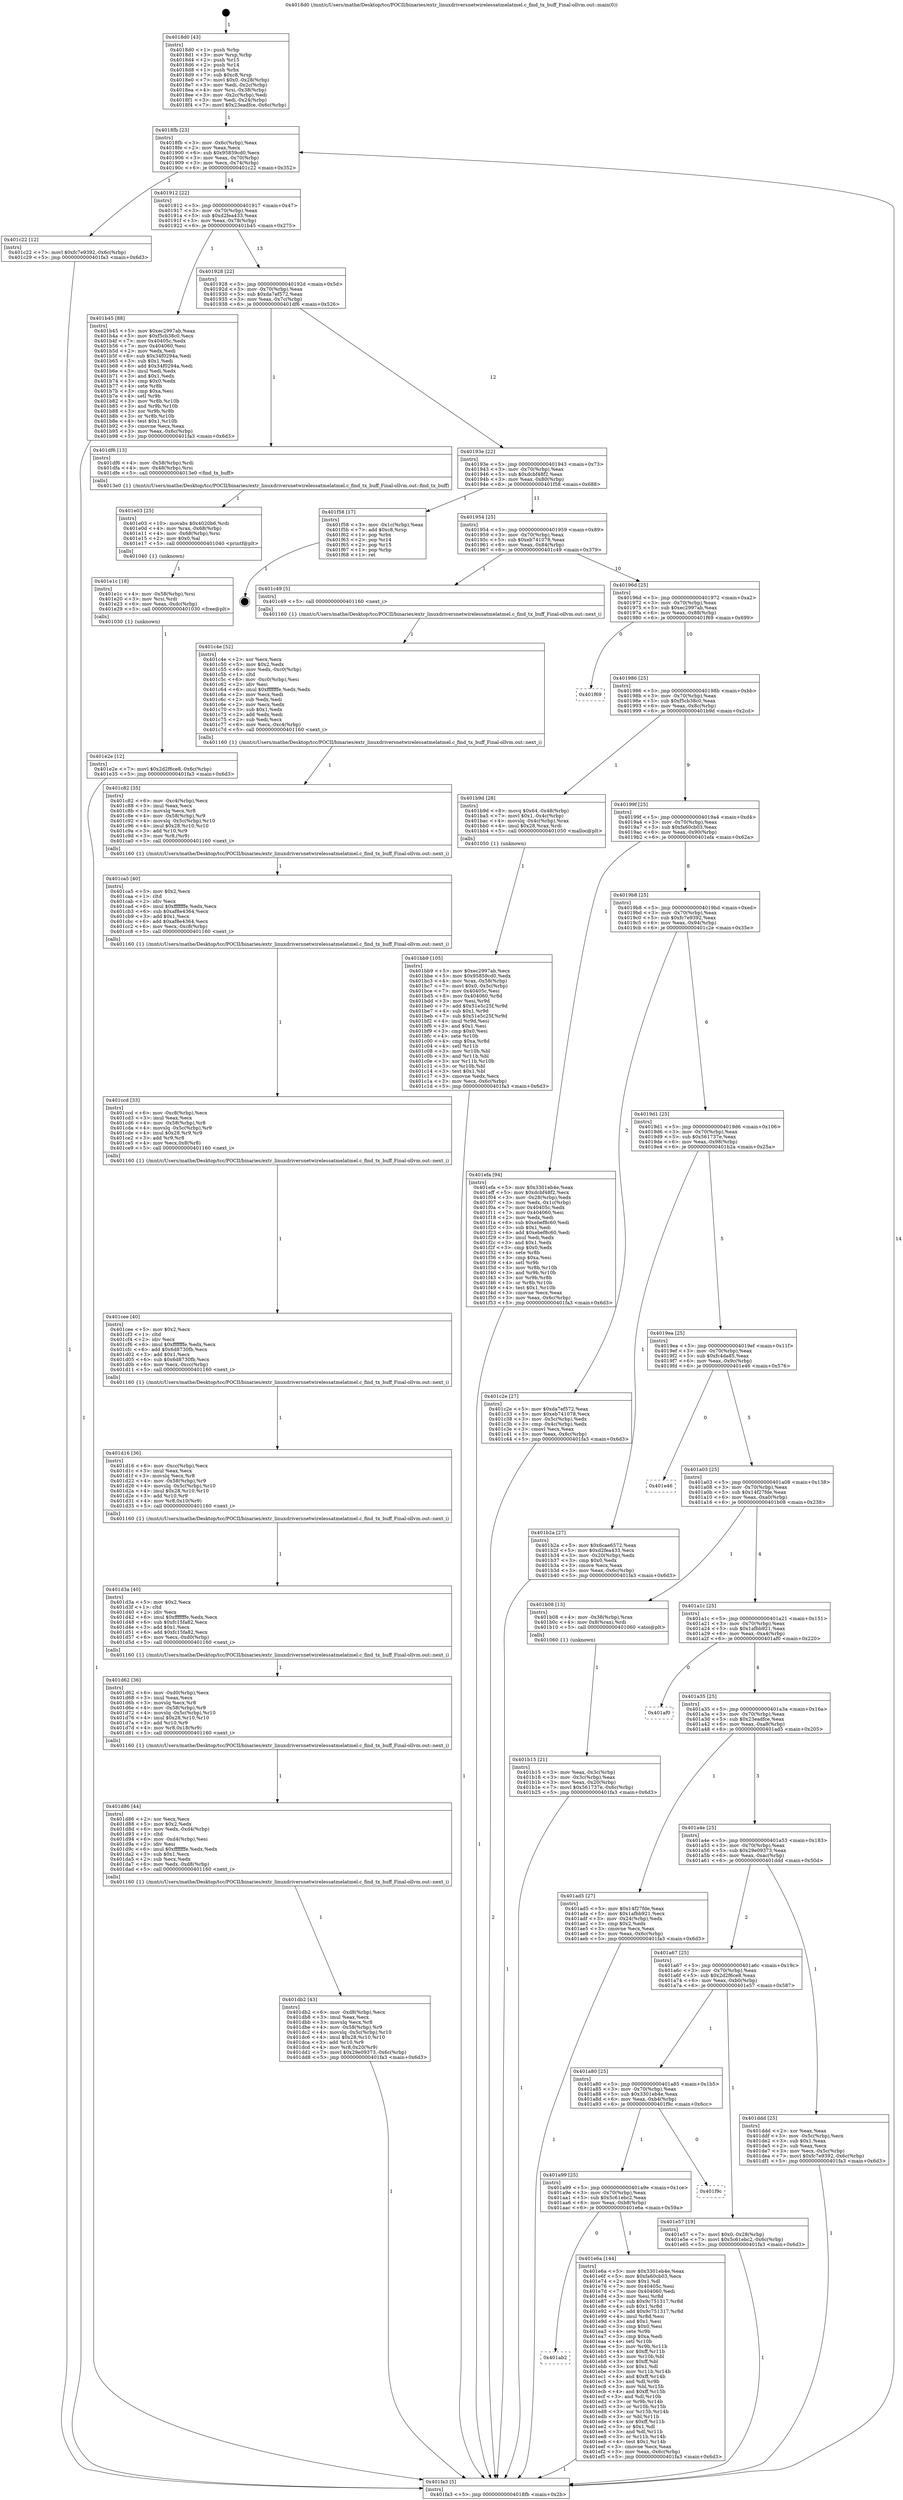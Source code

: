 digraph "0x4018d0" {
  label = "0x4018d0 (/mnt/c/Users/mathe/Desktop/tcc/POCII/binaries/extr_linuxdriversnetwirelessatmelatmel.c_find_tx_buff_Final-ollvm.out::main(0))"
  labelloc = "t"
  node[shape=record]

  Entry [label="",width=0.3,height=0.3,shape=circle,fillcolor=black,style=filled]
  "0x4018fb" [label="{
     0x4018fb [23]\l
     | [instrs]\l
     &nbsp;&nbsp;0x4018fb \<+3\>: mov -0x6c(%rbp),%eax\l
     &nbsp;&nbsp;0x4018fe \<+2\>: mov %eax,%ecx\l
     &nbsp;&nbsp;0x401900 \<+6\>: sub $0x95859cd0,%ecx\l
     &nbsp;&nbsp;0x401906 \<+3\>: mov %eax,-0x70(%rbp)\l
     &nbsp;&nbsp;0x401909 \<+3\>: mov %ecx,-0x74(%rbp)\l
     &nbsp;&nbsp;0x40190c \<+6\>: je 0000000000401c22 \<main+0x352\>\l
  }"]
  "0x401c22" [label="{
     0x401c22 [12]\l
     | [instrs]\l
     &nbsp;&nbsp;0x401c22 \<+7\>: movl $0xfc7e9392,-0x6c(%rbp)\l
     &nbsp;&nbsp;0x401c29 \<+5\>: jmp 0000000000401fa3 \<main+0x6d3\>\l
  }"]
  "0x401912" [label="{
     0x401912 [22]\l
     | [instrs]\l
     &nbsp;&nbsp;0x401912 \<+5\>: jmp 0000000000401917 \<main+0x47\>\l
     &nbsp;&nbsp;0x401917 \<+3\>: mov -0x70(%rbp),%eax\l
     &nbsp;&nbsp;0x40191a \<+5\>: sub $0xd2fea433,%eax\l
     &nbsp;&nbsp;0x40191f \<+3\>: mov %eax,-0x78(%rbp)\l
     &nbsp;&nbsp;0x401922 \<+6\>: je 0000000000401b45 \<main+0x275\>\l
  }"]
  Exit [label="",width=0.3,height=0.3,shape=circle,fillcolor=black,style=filled,peripheries=2]
  "0x401b45" [label="{
     0x401b45 [88]\l
     | [instrs]\l
     &nbsp;&nbsp;0x401b45 \<+5\>: mov $0xec2997ab,%eax\l
     &nbsp;&nbsp;0x401b4a \<+5\>: mov $0xf5cb38c0,%ecx\l
     &nbsp;&nbsp;0x401b4f \<+7\>: mov 0x40405c,%edx\l
     &nbsp;&nbsp;0x401b56 \<+7\>: mov 0x404060,%esi\l
     &nbsp;&nbsp;0x401b5d \<+2\>: mov %edx,%edi\l
     &nbsp;&nbsp;0x401b5f \<+6\>: sub $0x34f0294a,%edi\l
     &nbsp;&nbsp;0x401b65 \<+3\>: sub $0x1,%edi\l
     &nbsp;&nbsp;0x401b68 \<+6\>: add $0x34f0294a,%edi\l
     &nbsp;&nbsp;0x401b6e \<+3\>: imul %edi,%edx\l
     &nbsp;&nbsp;0x401b71 \<+3\>: and $0x1,%edx\l
     &nbsp;&nbsp;0x401b74 \<+3\>: cmp $0x0,%edx\l
     &nbsp;&nbsp;0x401b77 \<+4\>: sete %r8b\l
     &nbsp;&nbsp;0x401b7b \<+3\>: cmp $0xa,%esi\l
     &nbsp;&nbsp;0x401b7e \<+4\>: setl %r9b\l
     &nbsp;&nbsp;0x401b82 \<+3\>: mov %r8b,%r10b\l
     &nbsp;&nbsp;0x401b85 \<+3\>: and %r9b,%r10b\l
     &nbsp;&nbsp;0x401b88 \<+3\>: xor %r9b,%r8b\l
     &nbsp;&nbsp;0x401b8b \<+3\>: or %r8b,%r10b\l
     &nbsp;&nbsp;0x401b8e \<+4\>: test $0x1,%r10b\l
     &nbsp;&nbsp;0x401b92 \<+3\>: cmovne %ecx,%eax\l
     &nbsp;&nbsp;0x401b95 \<+3\>: mov %eax,-0x6c(%rbp)\l
     &nbsp;&nbsp;0x401b98 \<+5\>: jmp 0000000000401fa3 \<main+0x6d3\>\l
  }"]
  "0x401928" [label="{
     0x401928 [22]\l
     | [instrs]\l
     &nbsp;&nbsp;0x401928 \<+5\>: jmp 000000000040192d \<main+0x5d\>\l
     &nbsp;&nbsp;0x40192d \<+3\>: mov -0x70(%rbp),%eax\l
     &nbsp;&nbsp;0x401930 \<+5\>: sub $0xda7ef572,%eax\l
     &nbsp;&nbsp;0x401935 \<+3\>: mov %eax,-0x7c(%rbp)\l
     &nbsp;&nbsp;0x401938 \<+6\>: je 0000000000401df6 \<main+0x526\>\l
  }"]
  "0x401ab2" [label="{
     0x401ab2\l
  }", style=dashed]
  "0x401df6" [label="{
     0x401df6 [13]\l
     | [instrs]\l
     &nbsp;&nbsp;0x401df6 \<+4\>: mov -0x58(%rbp),%rdi\l
     &nbsp;&nbsp;0x401dfa \<+4\>: mov -0x48(%rbp),%rsi\l
     &nbsp;&nbsp;0x401dfe \<+5\>: call 00000000004013e0 \<find_tx_buff\>\l
     | [calls]\l
     &nbsp;&nbsp;0x4013e0 \{1\} (/mnt/c/Users/mathe/Desktop/tcc/POCII/binaries/extr_linuxdriversnetwirelessatmelatmel.c_find_tx_buff_Final-ollvm.out::find_tx_buff)\l
  }"]
  "0x40193e" [label="{
     0x40193e [22]\l
     | [instrs]\l
     &nbsp;&nbsp;0x40193e \<+5\>: jmp 0000000000401943 \<main+0x73\>\l
     &nbsp;&nbsp;0x401943 \<+3\>: mov -0x70(%rbp),%eax\l
     &nbsp;&nbsp;0x401946 \<+5\>: sub $0xdcbf48f2,%eax\l
     &nbsp;&nbsp;0x40194b \<+3\>: mov %eax,-0x80(%rbp)\l
     &nbsp;&nbsp;0x40194e \<+6\>: je 0000000000401f58 \<main+0x688\>\l
  }"]
  "0x401e6a" [label="{
     0x401e6a [144]\l
     | [instrs]\l
     &nbsp;&nbsp;0x401e6a \<+5\>: mov $0x3301eb4e,%eax\l
     &nbsp;&nbsp;0x401e6f \<+5\>: mov $0xfa60cb03,%ecx\l
     &nbsp;&nbsp;0x401e74 \<+2\>: mov $0x1,%dl\l
     &nbsp;&nbsp;0x401e76 \<+7\>: mov 0x40405c,%esi\l
     &nbsp;&nbsp;0x401e7d \<+7\>: mov 0x404060,%edi\l
     &nbsp;&nbsp;0x401e84 \<+3\>: mov %esi,%r8d\l
     &nbsp;&nbsp;0x401e87 \<+7\>: sub $0x9c751317,%r8d\l
     &nbsp;&nbsp;0x401e8e \<+4\>: sub $0x1,%r8d\l
     &nbsp;&nbsp;0x401e92 \<+7\>: add $0x9c751317,%r8d\l
     &nbsp;&nbsp;0x401e99 \<+4\>: imul %r8d,%esi\l
     &nbsp;&nbsp;0x401e9d \<+3\>: and $0x1,%esi\l
     &nbsp;&nbsp;0x401ea0 \<+3\>: cmp $0x0,%esi\l
     &nbsp;&nbsp;0x401ea3 \<+4\>: sete %r9b\l
     &nbsp;&nbsp;0x401ea7 \<+3\>: cmp $0xa,%edi\l
     &nbsp;&nbsp;0x401eaa \<+4\>: setl %r10b\l
     &nbsp;&nbsp;0x401eae \<+3\>: mov %r9b,%r11b\l
     &nbsp;&nbsp;0x401eb1 \<+4\>: xor $0xff,%r11b\l
     &nbsp;&nbsp;0x401eb5 \<+3\>: mov %r10b,%bl\l
     &nbsp;&nbsp;0x401eb8 \<+3\>: xor $0xff,%bl\l
     &nbsp;&nbsp;0x401ebb \<+3\>: xor $0x1,%dl\l
     &nbsp;&nbsp;0x401ebe \<+3\>: mov %r11b,%r14b\l
     &nbsp;&nbsp;0x401ec1 \<+4\>: and $0xff,%r14b\l
     &nbsp;&nbsp;0x401ec5 \<+3\>: and %dl,%r9b\l
     &nbsp;&nbsp;0x401ec8 \<+3\>: mov %bl,%r15b\l
     &nbsp;&nbsp;0x401ecb \<+4\>: and $0xff,%r15b\l
     &nbsp;&nbsp;0x401ecf \<+3\>: and %dl,%r10b\l
     &nbsp;&nbsp;0x401ed2 \<+3\>: or %r9b,%r14b\l
     &nbsp;&nbsp;0x401ed5 \<+3\>: or %r10b,%r15b\l
     &nbsp;&nbsp;0x401ed8 \<+3\>: xor %r15b,%r14b\l
     &nbsp;&nbsp;0x401edb \<+3\>: or %bl,%r11b\l
     &nbsp;&nbsp;0x401ede \<+4\>: xor $0xff,%r11b\l
     &nbsp;&nbsp;0x401ee2 \<+3\>: or $0x1,%dl\l
     &nbsp;&nbsp;0x401ee5 \<+3\>: and %dl,%r11b\l
     &nbsp;&nbsp;0x401ee8 \<+3\>: or %r11b,%r14b\l
     &nbsp;&nbsp;0x401eeb \<+4\>: test $0x1,%r14b\l
     &nbsp;&nbsp;0x401eef \<+3\>: cmovne %ecx,%eax\l
     &nbsp;&nbsp;0x401ef2 \<+3\>: mov %eax,-0x6c(%rbp)\l
     &nbsp;&nbsp;0x401ef5 \<+5\>: jmp 0000000000401fa3 \<main+0x6d3\>\l
  }"]
  "0x401f58" [label="{
     0x401f58 [17]\l
     | [instrs]\l
     &nbsp;&nbsp;0x401f58 \<+3\>: mov -0x1c(%rbp),%eax\l
     &nbsp;&nbsp;0x401f5b \<+7\>: add $0xc8,%rsp\l
     &nbsp;&nbsp;0x401f62 \<+1\>: pop %rbx\l
     &nbsp;&nbsp;0x401f63 \<+2\>: pop %r14\l
     &nbsp;&nbsp;0x401f65 \<+2\>: pop %r15\l
     &nbsp;&nbsp;0x401f67 \<+1\>: pop %rbp\l
     &nbsp;&nbsp;0x401f68 \<+1\>: ret\l
  }"]
  "0x401954" [label="{
     0x401954 [25]\l
     | [instrs]\l
     &nbsp;&nbsp;0x401954 \<+5\>: jmp 0000000000401959 \<main+0x89\>\l
     &nbsp;&nbsp;0x401959 \<+3\>: mov -0x70(%rbp),%eax\l
     &nbsp;&nbsp;0x40195c \<+5\>: sub $0xeb741078,%eax\l
     &nbsp;&nbsp;0x401961 \<+6\>: mov %eax,-0x84(%rbp)\l
     &nbsp;&nbsp;0x401967 \<+6\>: je 0000000000401c49 \<main+0x379\>\l
  }"]
  "0x401a99" [label="{
     0x401a99 [25]\l
     | [instrs]\l
     &nbsp;&nbsp;0x401a99 \<+5\>: jmp 0000000000401a9e \<main+0x1ce\>\l
     &nbsp;&nbsp;0x401a9e \<+3\>: mov -0x70(%rbp),%eax\l
     &nbsp;&nbsp;0x401aa1 \<+5\>: sub $0x5c61ebc2,%eax\l
     &nbsp;&nbsp;0x401aa6 \<+6\>: mov %eax,-0xb8(%rbp)\l
     &nbsp;&nbsp;0x401aac \<+6\>: je 0000000000401e6a \<main+0x59a\>\l
  }"]
  "0x401c49" [label="{
     0x401c49 [5]\l
     | [instrs]\l
     &nbsp;&nbsp;0x401c49 \<+5\>: call 0000000000401160 \<next_i\>\l
     | [calls]\l
     &nbsp;&nbsp;0x401160 \{1\} (/mnt/c/Users/mathe/Desktop/tcc/POCII/binaries/extr_linuxdriversnetwirelessatmelatmel.c_find_tx_buff_Final-ollvm.out::next_i)\l
  }"]
  "0x40196d" [label="{
     0x40196d [25]\l
     | [instrs]\l
     &nbsp;&nbsp;0x40196d \<+5\>: jmp 0000000000401972 \<main+0xa2\>\l
     &nbsp;&nbsp;0x401972 \<+3\>: mov -0x70(%rbp),%eax\l
     &nbsp;&nbsp;0x401975 \<+5\>: sub $0xec2997ab,%eax\l
     &nbsp;&nbsp;0x40197a \<+6\>: mov %eax,-0x88(%rbp)\l
     &nbsp;&nbsp;0x401980 \<+6\>: je 0000000000401f69 \<main+0x699\>\l
  }"]
  "0x401f9c" [label="{
     0x401f9c\l
  }", style=dashed]
  "0x401f69" [label="{
     0x401f69\l
  }", style=dashed]
  "0x401986" [label="{
     0x401986 [25]\l
     | [instrs]\l
     &nbsp;&nbsp;0x401986 \<+5\>: jmp 000000000040198b \<main+0xbb\>\l
     &nbsp;&nbsp;0x40198b \<+3\>: mov -0x70(%rbp),%eax\l
     &nbsp;&nbsp;0x40198e \<+5\>: sub $0xf5cb38c0,%eax\l
     &nbsp;&nbsp;0x401993 \<+6\>: mov %eax,-0x8c(%rbp)\l
     &nbsp;&nbsp;0x401999 \<+6\>: je 0000000000401b9d \<main+0x2cd\>\l
  }"]
  "0x401a80" [label="{
     0x401a80 [25]\l
     | [instrs]\l
     &nbsp;&nbsp;0x401a80 \<+5\>: jmp 0000000000401a85 \<main+0x1b5\>\l
     &nbsp;&nbsp;0x401a85 \<+3\>: mov -0x70(%rbp),%eax\l
     &nbsp;&nbsp;0x401a88 \<+5\>: sub $0x3301eb4e,%eax\l
     &nbsp;&nbsp;0x401a8d \<+6\>: mov %eax,-0xb4(%rbp)\l
     &nbsp;&nbsp;0x401a93 \<+6\>: je 0000000000401f9c \<main+0x6cc\>\l
  }"]
  "0x401b9d" [label="{
     0x401b9d [28]\l
     | [instrs]\l
     &nbsp;&nbsp;0x401b9d \<+8\>: movq $0x64,-0x48(%rbp)\l
     &nbsp;&nbsp;0x401ba5 \<+7\>: movl $0x1,-0x4c(%rbp)\l
     &nbsp;&nbsp;0x401bac \<+4\>: movslq -0x4c(%rbp),%rax\l
     &nbsp;&nbsp;0x401bb0 \<+4\>: imul $0x28,%rax,%rdi\l
     &nbsp;&nbsp;0x401bb4 \<+5\>: call 0000000000401050 \<malloc@plt\>\l
     | [calls]\l
     &nbsp;&nbsp;0x401050 \{1\} (unknown)\l
  }"]
  "0x40199f" [label="{
     0x40199f [25]\l
     | [instrs]\l
     &nbsp;&nbsp;0x40199f \<+5\>: jmp 00000000004019a4 \<main+0xd4\>\l
     &nbsp;&nbsp;0x4019a4 \<+3\>: mov -0x70(%rbp),%eax\l
     &nbsp;&nbsp;0x4019a7 \<+5\>: sub $0xfa60cb03,%eax\l
     &nbsp;&nbsp;0x4019ac \<+6\>: mov %eax,-0x90(%rbp)\l
     &nbsp;&nbsp;0x4019b2 \<+6\>: je 0000000000401efa \<main+0x62a\>\l
  }"]
  "0x401e57" [label="{
     0x401e57 [19]\l
     | [instrs]\l
     &nbsp;&nbsp;0x401e57 \<+7\>: movl $0x0,-0x28(%rbp)\l
     &nbsp;&nbsp;0x401e5e \<+7\>: movl $0x5c61ebc2,-0x6c(%rbp)\l
     &nbsp;&nbsp;0x401e65 \<+5\>: jmp 0000000000401fa3 \<main+0x6d3\>\l
  }"]
  "0x401efa" [label="{
     0x401efa [94]\l
     | [instrs]\l
     &nbsp;&nbsp;0x401efa \<+5\>: mov $0x3301eb4e,%eax\l
     &nbsp;&nbsp;0x401eff \<+5\>: mov $0xdcbf48f2,%ecx\l
     &nbsp;&nbsp;0x401f04 \<+3\>: mov -0x28(%rbp),%edx\l
     &nbsp;&nbsp;0x401f07 \<+3\>: mov %edx,-0x1c(%rbp)\l
     &nbsp;&nbsp;0x401f0a \<+7\>: mov 0x40405c,%edx\l
     &nbsp;&nbsp;0x401f11 \<+7\>: mov 0x404060,%esi\l
     &nbsp;&nbsp;0x401f18 \<+2\>: mov %edx,%edi\l
     &nbsp;&nbsp;0x401f1a \<+6\>: sub $0xebef8c60,%edi\l
     &nbsp;&nbsp;0x401f20 \<+3\>: sub $0x1,%edi\l
     &nbsp;&nbsp;0x401f23 \<+6\>: add $0xebef8c60,%edi\l
     &nbsp;&nbsp;0x401f29 \<+3\>: imul %edi,%edx\l
     &nbsp;&nbsp;0x401f2c \<+3\>: and $0x1,%edx\l
     &nbsp;&nbsp;0x401f2f \<+3\>: cmp $0x0,%edx\l
     &nbsp;&nbsp;0x401f32 \<+4\>: sete %r8b\l
     &nbsp;&nbsp;0x401f36 \<+3\>: cmp $0xa,%esi\l
     &nbsp;&nbsp;0x401f39 \<+4\>: setl %r9b\l
     &nbsp;&nbsp;0x401f3d \<+3\>: mov %r8b,%r10b\l
     &nbsp;&nbsp;0x401f40 \<+3\>: and %r9b,%r10b\l
     &nbsp;&nbsp;0x401f43 \<+3\>: xor %r9b,%r8b\l
     &nbsp;&nbsp;0x401f46 \<+3\>: or %r8b,%r10b\l
     &nbsp;&nbsp;0x401f49 \<+4\>: test $0x1,%r10b\l
     &nbsp;&nbsp;0x401f4d \<+3\>: cmovne %ecx,%eax\l
     &nbsp;&nbsp;0x401f50 \<+3\>: mov %eax,-0x6c(%rbp)\l
     &nbsp;&nbsp;0x401f53 \<+5\>: jmp 0000000000401fa3 \<main+0x6d3\>\l
  }"]
  "0x4019b8" [label="{
     0x4019b8 [25]\l
     | [instrs]\l
     &nbsp;&nbsp;0x4019b8 \<+5\>: jmp 00000000004019bd \<main+0xed\>\l
     &nbsp;&nbsp;0x4019bd \<+3\>: mov -0x70(%rbp),%eax\l
     &nbsp;&nbsp;0x4019c0 \<+5\>: sub $0xfc7e9392,%eax\l
     &nbsp;&nbsp;0x4019c5 \<+6\>: mov %eax,-0x94(%rbp)\l
     &nbsp;&nbsp;0x4019cb \<+6\>: je 0000000000401c2e \<main+0x35e\>\l
  }"]
  "0x401e2e" [label="{
     0x401e2e [12]\l
     | [instrs]\l
     &nbsp;&nbsp;0x401e2e \<+7\>: movl $0x2d2f6ce8,-0x6c(%rbp)\l
     &nbsp;&nbsp;0x401e35 \<+5\>: jmp 0000000000401fa3 \<main+0x6d3\>\l
  }"]
  "0x401c2e" [label="{
     0x401c2e [27]\l
     | [instrs]\l
     &nbsp;&nbsp;0x401c2e \<+5\>: mov $0xda7ef572,%eax\l
     &nbsp;&nbsp;0x401c33 \<+5\>: mov $0xeb741078,%ecx\l
     &nbsp;&nbsp;0x401c38 \<+3\>: mov -0x5c(%rbp),%edx\l
     &nbsp;&nbsp;0x401c3b \<+3\>: cmp -0x4c(%rbp),%edx\l
     &nbsp;&nbsp;0x401c3e \<+3\>: cmovl %ecx,%eax\l
     &nbsp;&nbsp;0x401c41 \<+3\>: mov %eax,-0x6c(%rbp)\l
     &nbsp;&nbsp;0x401c44 \<+5\>: jmp 0000000000401fa3 \<main+0x6d3\>\l
  }"]
  "0x4019d1" [label="{
     0x4019d1 [25]\l
     | [instrs]\l
     &nbsp;&nbsp;0x4019d1 \<+5\>: jmp 00000000004019d6 \<main+0x106\>\l
     &nbsp;&nbsp;0x4019d6 \<+3\>: mov -0x70(%rbp),%eax\l
     &nbsp;&nbsp;0x4019d9 \<+5\>: sub $0x561737e,%eax\l
     &nbsp;&nbsp;0x4019de \<+6\>: mov %eax,-0x98(%rbp)\l
     &nbsp;&nbsp;0x4019e4 \<+6\>: je 0000000000401b2a \<main+0x25a\>\l
  }"]
  "0x401e1c" [label="{
     0x401e1c [18]\l
     | [instrs]\l
     &nbsp;&nbsp;0x401e1c \<+4\>: mov -0x58(%rbp),%rsi\l
     &nbsp;&nbsp;0x401e20 \<+3\>: mov %rsi,%rdi\l
     &nbsp;&nbsp;0x401e23 \<+6\>: mov %eax,-0xdc(%rbp)\l
     &nbsp;&nbsp;0x401e29 \<+5\>: call 0000000000401030 \<free@plt\>\l
     | [calls]\l
     &nbsp;&nbsp;0x401030 \{1\} (unknown)\l
  }"]
  "0x401b2a" [label="{
     0x401b2a [27]\l
     | [instrs]\l
     &nbsp;&nbsp;0x401b2a \<+5\>: mov $0x6cae6572,%eax\l
     &nbsp;&nbsp;0x401b2f \<+5\>: mov $0xd2fea433,%ecx\l
     &nbsp;&nbsp;0x401b34 \<+3\>: mov -0x20(%rbp),%edx\l
     &nbsp;&nbsp;0x401b37 \<+3\>: cmp $0x0,%edx\l
     &nbsp;&nbsp;0x401b3a \<+3\>: cmove %ecx,%eax\l
     &nbsp;&nbsp;0x401b3d \<+3\>: mov %eax,-0x6c(%rbp)\l
     &nbsp;&nbsp;0x401b40 \<+5\>: jmp 0000000000401fa3 \<main+0x6d3\>\l
  }"]
  "0x4019ea" [label="{
     0x4019ea [25]\l
     | [instrs]\l
     &nbsp;&nbsp;0x4019ea \<+5\>: jmp 00000000004019ef \<main+0x11f\>\l
     &nbsp;&nbsp;0x4019ef \<+3\>: mov -0x70(%rbp),%eax\l
     &nbsp;&nbsp;0x4019f2 \<+5\>: sub $0xfc4da85,%eax\l
     &nbsp;&nbsp;0x4019f7 \<+6\>: mov %eax,-0x9c(%rbp)\l
     &nbsp;&nbsp;0x4019fd \<+6\>: je 0000000000401e46 \<main+0x576\>\l
  }"]
  "0x401e03" [label="{
     0x401e03 [25]\l
     | [instrs]\l
     &nbsp;&nbsp;0x401e03 \<+10\>: movabs $0x4020b6,%rdi\l
     &nbsp;&nbsp;0x401e0d \<+4\>: mov %rax,-0x68(%rbp)\l
     &nbsp;&nbsp;0x401e11 \<+4\>: mov -0x68(%rbp),%rsi\l
     &nbsp;&nbsp;0x401e15 \<+2\>: mov $0x0,%al\l
     &nbsp;&nbsp;0x401e17 \<+5\>: call 0000000000401040 \<printf@plt\>\l
     | [calls]\l
     &nbsp;&nbsp;0x401040 \{1\} (unknown)\l
  }"]
  "0x401e46" [label="{
     0x401e46\l
  }", style=dashed]
  "0x401a03" [label="{
     0x401a03 [25]\l
     | [instrs]\l
     &nbsp;&nbsp;0x401a03 \<+5\>: jmp 0000000000401a08 \<main+0x138\>\l
     &nbsp;&nbsp;0x401a08 \<+3\>: mov -0x70(%rbp),%eax\l
     &nbsp;&nbsp;0x401a0b \<+5\>: sub $0x14f27fde,%eax\l
     &nbsp;&nbsp;0x401a10 \<+6\>: mov %eax,-0xa0(%rbp)\l
     &nbsp;&nbsp;0x401a16 \<+6\>: je 0000000000401b08 \<main+0x238\>\l
  }"]
  "0x401a67" [label="{
     0x401a67 [25]\l
     | [instrs]\l
     &nbsp;&nbsp;0x401a67 \<+5\>: jmp 0000000000401a6c \<main+0x19c\>\l
     &nbsp;&nbsp;0x401a6c \<+3\>: mov -0x70(%rbp),%eax\l
     &nbsp;&nbsp;0x401a6f \<+5\>: sub $0x2d2f6ce8,%eax\l
     &nbsp;&nbsp;0x401a74 \<+6\>: mov %eax,-0xb0(%rbp)\l
     &nbsp;&nbsp;0x401a7a \<+6\>: je 0000000000401e57 \<main+0x587\>\l
  }"]
  "0x401b08" [label="{
     0x401b08 [13]\l
     | [instrs]\l
     &nbsp;&nbsp;0x401b08 \<+4\>: mov -0x38(%rbp),%rax\l
     &nbsp;&nbsp;0x401b0c \<+4\>: mov 0x8(%rax),%rdi\l
     &nbsp;&nbsp;0x401b10 \<+5\>: call 0000000000401060 \<atoi@plt\>\l
     | [calls]\l
     &nbsp;&nbsp;0x401060 \{1\} (unknown)\l
  }"]
  "0x401a1c" [label="{
     0x401a1c [25]\l
     | [instrs]\l
     &nbsp;&nbsp;0x401a1c \<+5\>: jmp 0000000000401a21 \<main+0x151\>\l
     &nbsp;&nbsp;0x401a21 \<+3\>: mov -0x70(%rbp),%eax\l
     &nbsp;&nbsp;0x401a24 \<+5\>: sub $0x1afbb921,%eax\l
     &nbsp;&nbsp;0x401a29 \<+6\>: mov %eax,-0xa4(%rbp)\l
     &nbsp;&nbsp;0x401a2f \<+6\>: je 0000000000401af0 \<main+0x220\>\l
  }"]
  "0x401ddd" [label="{
     0x401ddd [25]\l
     | [instrs]\l
     &nbsp;&nbsp;0x401ddd \<+2\>: xor %eax,%eax\l
     &nbsp;&nbsp;0x401ddf \<+3\>: mov -0x5c(%rbp),%ecx\l
     &nbsp;&nbsp;0x401de2 \<+3\>: sub $0x1,%eax\l
     &nbsp;&nbsp;0x401de5 \<+2\>: sub %eax,%ecx\l
     &nbsp;&nbsp;0x401de7 \<+3\>: mov %ecx,-0x5c(%rbp)\l
     &nbsp;&nbsp;0x401dea \<+7\>: movl $0xfc7e9392,-0x6c(%rbp)\l
     &nbsp;&nbsp;0x401df1 \<+5\>: jmp 0000000000401fa3 \<main+0x6d3\>\l
  }"]
  "0x401af0" [label="{
     0x401af0\l
  }", style=dashed]
  "0x401a35" [label="{
     0x401a35 [25]\l
     | [instrs]\l
     &nbsp;&nbsp;0x401a35 \<+5\>: jmp 0000000000401a3a \<main+0x16a\>\l
     &nbsp;&nbsp;0x401a3a \<+3\>: mov -0x70(%rbp),%eax\l
     &nbsp;&nbsp;0x401a3d \<+5\>: sub $0x23eadfce,%eax\l
     &nbsp;&nbsp;0x401a42 \<+6\>: mov %eax,-0xa8(%rbp)\l
     &nbsp;&nbsp;0x401a48 \<+6\>: je 0000000000401ad5 \<main+0x205\>\l
  }"]
  "0x401db2" [label="{
     0x401db2 [43]\l
     | [instrs]\l
     &nbsp;&nbsp;0x401db2 \<+6\>: mov -0xd8(%rbp),%ecx\l
     &nbsp;&nbsp;0x401db8 \<+3\>: imul %eax,%ecx\l
     &nbsp;&nbsp;0x401dbb \<+3\>: movslq %ecx,%r8\l
     &nbsp;&nbsp;0x401dbe \<+4\>: mov -0x58(%rbp),%r9\l
     &nbsp;&nbsp;0x401dc2 \<+4\>: movslq -0x5c(%rbp),%r10\l
     &nbsp;&nbsp;0x401dc6 \<+4\>: imul $0x28,%r10,%r10\l
     &nbsp;&nbsp;0x401dca \<+3\>: add %r10,%r9\l
     &nbsp;&nbsp;0x401dcd \<+4\>: mov %r8,0x20(%r9)\l
     &nbsp;&nbsp;0x401dd1 \<+7\>: movl $0x29e09373,-0x6c(%rbp)\l
     &nbsp;&nbsp;0x401dd8 \<+5\>: jmp 0000000000401fa3 \<main+0x6d3\>\l
  }"]
  "0x401ad5" [label="{
     0x401ad5 [27]\l
     | [instrs]\l
     &nbsp;&nbsp;0x401ad5 \<+5\>: mov $0x14f27fde,%eax\l
     &nbsp;&nbsp;0x401ada \<+5\>: mov $0x1afbb921,%ecx\l
     &nbsp;&nbsp;0x401adf \<+3\>: mov -0x24(%rbp),%edx\l
     &nbsp;&nbsp;0x401ae2 \<+3\>: cmp $0x2,%edx\l
     &nbsp;&nbsp;0x401ae5 \<+3\>: cmovne %ecx,%eax\l
     &nbsp;&nbsp;0x401ae8 \<+3\>: mov %eax,-0x6c(%rbp)\l
     &nbsp;&nbsp;0x401aeb \<+5\>: jmp 0000000000401fa3 \<main+0x6d3\>\l
  }"]
  "0x401a4e" [label="{
     0x401a4e [25]\l
     | [instrs]\l
     &nbsp;&nbsp;0x401a4e \<+5\>: jmp 0000000000401a53 \<main+0x183\>\l
     &nbsp;&nbsp;0x401a53 \<+3\>: mov -0x70(%rbp),%eax\l
     &nbsp;&nbsp;0x401a56 \<+5\>: sub $0x29e09373,%eax\l
     &nbsp;&nbsp;0x401a5b \<+6\>: mov %eax,-0xac(%rbp)\l
     &nbsp;&nbsp;0x401a61 \<+6\>: je 0000000000401ddd \<main+0x50d\>\l
  }"]
  "0x401fa3" [label="{
     0x401fa3 [5]\l
     | [instrs]\l
     &nbsp;&nbsp;0x401fa3 \<+5\>: jmp 00000000004018fb \<main+0x2b\>\l
  }"]
  "0x4018d0" [label="{
     0x4018d0 [43]\l
     | [instrs]\l
     &nbsp;&nbsp;0x4018d0 \<+1\>: push %rbp\l
     &nbsp;&nbsp;0x4018d1 \<+3\>: mov %rsp,%rbp\l
     &nbsp;&nbsp;0x4018d4 \<+2\>: push %r15\l
     &nbsp;&nbsp;0x4018d6 \<+2\>: push %r14\l
     &nbsp;&nbsp;0x4018d8 \<+1\>: push %rbx\l
     &nbsp;&nbsp;0x4018d9 \<+7\>: sub $0xc8,%rsp\l
     &nbsp;&nbsp;0x4018e0 \<+7\>: movl $0x0,-0x28(%rbp)\l
     &nbsp;&nbsp;0x4018e7 \<+3\>: mov %edi,-0x2c(%rbp)\l
     &nbsp;&nbsp;0x4018ea \<+4\>: mov %rsi,-0x38(%rbp)\l
     &nbsp;&nbsp;0x4018ee \<+3\>: mov -0x2c(%rbp),%edi\l
     &nbsp;&nbsp;0x4018f1 \<+3\>: mov %edi,-0x24(%rbp)\l
     &nbsp;&nbsp;0x4018f4 \<+7\>: movl $0x23eadfce,-0x6c(%rbp)\l
  }"]
  "0x401b15" [label="{
     0x401b15 [21]\l
     | [instrs]\l
     &nbsp;&nbsp;0x401b15 \<+3\>: mov %eax,-0x3c(%rbp)\l
     &nbsp;&nbsp;0x401b18 \<+3\>: mov -0x3c(%rbp),%eax\l
     &nbsp;&nbsp;0x401b1b \<+3\>: mov %eax,-0x20(%rbp)\l
     &nbsp;&nbsp;0x401b1e \<+7\>: movl $0x561737e,-0x6c(%rbp)\l
     &nbsp;&nbsp;0x401b25 \<+5\>: jmp 0000000000401fa3 \<main+0x6d3\>\l
  }"]
  "0x401bb9" [label="{
     0x401bb9 [105]\l
     | [instrs]\l
     &nbsp;&nbsp;0x401bb9 \<+5\>: mov $0xec2997ab,%ecx\l
     &nbsp;&nbsp;0x401bbe \<+5\>: mov $0x95859cd0,%edx\l
     &nbsp;&nbsp;0x401bc3 \<+4\>: mov %rax,-0x58(%rbp)\l
     &nbsp;&nbsp;0x401bc7 \<+7\>: movl $0x0,-0x5c(%rbp)\l
     &nbsp;&nbsp;0x401bce \<+7\>: mov 0x40405c,%esi\l
     &nbsp;&nbsp;0x401bd5 \<+8\>: mov 0x404060,%r8d\l
     &nbsp;&nbsp;0x401bdd \<+3\>: mov %esi,%r9d\l
     &nbsp;&nbsp;0x401be0 \<+7\>: add $0x51e5c25f,%r9d\l
     &nbsp;&nbsp;0x401be7 \<+4\>: sub $0x1,%r9d\l
     &nbsp;&nbsp;0x401beb \<+7\>: sub $0x51e5c25f,%r9d\l
     &nbsp;&nbsp;0x401bf2 \<+4\>: imul %r9d,%esi\l
     &nbsp;&nbsp;0x401bf6 \<+3\>: and $0x1,%esi\l
     &nbsp;&nbsp;0x401bf9 \<+3\>: cmp $0x0,%esi\l
     &nbsp;&nbsp;0x401bfc \<+4\>: sete %r10b\l
     &nbsp;&nbsp;0x401c00 \<+4\>: cmp $0xa,%r8d\l
     &nbsp;&nbsp;0x401c04 \<+4\>: setl %r11b\l
     &nbsp;&nbsp;0x401c08 \<+3\>: mov %r10b,%bl\l
     &nbsp;&nbsp;0x401c0b \<+3\>: and %r11b,%bl\l
     &nbsp;&nbsp;0x401c0e \<+3\>: xor %r11b,%r10b\l
     &nbsp;&nbsp;0x401c11 \<+3\>: or %r10b,%bl\l
     &nbsp;&nbsp;0x401c14 \<+3\>: test $0x1,%bl\l
     &nbsp;&nbsp;0x401c17 \<+3\>: cmovne %edx,%ecx\l
     &nbsp;&nbsp;0x401c1a \<+3\>: mov %ecx,-0x6c(%rbp)\l
     &nbsp;&nbsp;0x401c1d \<+5\>: jmp 0000000000401fa3 \<main+0x6d3\>\l
  }"]
  "0x401c4e" [label="{
     0x401c4e [52]\l
     | [instrs]\l
     &nbsp;&nbsp;0x401c4e \<+2\>: xor %ecx,%ecx\l
     &nbsp;&nbsp;0x401c50 \<+5\>: mov $0x2,%edx\l
     &nbsp;&nbsp;0x401c55 \<+6\>: mov %edx,-0xc0(%rbp)\l
     &nbsp;&nbsp;0x401c5b \<+1\>: cltd\l
     &nbsp;&nbsp;0x401c5c \<+6\>: mov -0xc0(%rbp),%esi\l
     &nbsp;&nbsp;0x401c62 \<+2\>: idiv %esi\l
     &nbsp;&nbsp;0x401c64 \<+6\>: imul $0xfffffffe,%edx,%edx\l
     &nbsp;&nbsp;0x401c6a \<+2\>: mov %ecx,%edi\l
     &nbsp;&nbsp;0x401c6c \<+2\>: sub %edx,%edi\l
     &nbsp;&nbsp;0x401c6e \<+2\>: mov %ecx,%edx\l
     &nbsp;&nbsp;0x401c70 \<+3\>: sub $0x1,%edx\l
     &nbsp;&nbsp;0x401c73 \<+2\>: add %edx,%edi\l
     &nbsp;&nbsp;0x401c75 \<+2\>: sub %edi,%ecx\l
     &nbsp;&nbsp;0x401c77 \<+6\>: mov %ecx,-0xc4(%rbp)\l
     &nbsp;&nbsp;0x401c7d \<+5\>: call 0000000000401160 \<next_i\>\l
     | [calls]\l
     &nbsp;&nbsp;0x401160 \{1\} (/mnt/c/Users/mathe/Desktop/tcc/POCII/binaries/extr_linuxdriversnetwirelessatmelatmel.c_find_tx_buff_Final-ollvm.out::next_i)\l
  }"]
  "0x401c82" [label="{
     0x401c82 [35]\l
     | [instrs]\l
     &nbsp;&nbsp;0x401c82 \<+6\>: mov -0xc4(%rbp),%ecx\l
     &nbsp;&nbsp;0x401c88 \<+3\>: imul %eax,%ecx\l
     &nbsp;&nbsp;0x401c8b \<+3\>: movslq %ecx,%r8\l
     &nbsp;&nbsp;0x401c8e \<+4\>: mov -0x58(%rbp),%r9\l
     &nbsp;&nbsp;0x401c92 \<+4\>: movslq -0x5c(%rbp),%r10\l
     &nbsp;&nbsp;0x401c96 \<+4\>: imul $0x28,%r10,%r10\l
     &nbsp;&nbsp;0x401c9a \<+3\>: add %r10,%r9\l
     &nbsp;&nbsp;0x401c9d \<+3\>: mov %r8,(%r9)\l
     &nbsp;&nbsp;0x401ca0 \<+5\>: call 0000000000401160 \<next_i\>\l
     | [calls]\l
     &nbsp;&nbsp;0x401160 \{1\} (/mnt/c/Users/mathe/Desktop/tcc/POCII/binaries/extr_linuxdriversnetwirelessatmelatmel.c_find_tx_buff_Final-ollvm.out::next_i)\l
  }"]
  "0x401ca5" [label="{
     0x401ca5 [40]\l
     | [instrs]\l
     &nbsp;&nbsp;0x401ca5 \<+5\>: mov $0x2,%ecx\l
     &nbsp;&nbsp;0x401caa \<+1\>: cltd\l
     &nbsp;&nbsp;0x401cab \<+2\>: idiv %ecx\l
     &nbsp;&nbsp;0x401cad \<+6\>: imul $0xfffffffe,%edx,%ecx\l
     &nbsp;&nbsp;0x401cb3 \<+6\>: sub $0xaf8e4364,%ecx\l
     &nbsp;&nbsp;0x401cb9 \<+3\>: add $0x1,%ecx\l
     &nbsp;&nbsp;0x401cbc \<+6\>: add $0xaf8e4364,%ecx\l
     &nbsp;&nbsp;0x401cc2 \<+6\>: mov %ecx,-0xc8(%rbp)\l
     &nbsp;&nbsp;0x401cc8 \<+5\>: call 0000000000401160 \<next_i\>\l
     | [calls]\l
     &nbsp;&nbsp;0x401160 \{1\} (/mnt/c/Users/mathe/Desktop/tcc/POCII/binaries/extr_linuxdriversnetwirelessatmelatmel.c_find_tx_buff_Final-ollvm.out::next_i)\l
  }"]
  "0x401ccd" [label="{
     0x401ccd [33]\l
     | [instrs]\l
     &nbsp;&nbsp;0x401ccd \<+6\>: mov -0xc8(%rbp),%ecx\l
     &nbsp;&nbsp;0x401cd3 \<+3\>: imul %eax,%ecx\l
     &nbsp;&nbsp;0x401cd6 \<+4\>: mov -0x58(%rbp),%r8\l
     &nbsp;&nbsp;0x401cda \<+4\>: movslq -0x5c(%rbp),%r9\l
     &nbsp;&nbsp;0x401cde \<+4\>: imul $0x28,%r9,%r9\l
     &nbsp;&nbsp;0x401ce2 \<+3\>: add %r9,%r8\l
     &nbsp;&nbsp;0x401ce5 \<+4\>: mov %ecx,0x8(%r8)\l
     &nbsp;&nbsp;0x401ce9 \<+5\>: call 0000000000401160 \<next_i\>\l
     | [calls]\l
     &nbsp;&nbsp;0x401160 \{1\} (/mnt/c/Users/mathe/Desktop/tcc/POCII/binaries/extr_linuxdriversnetwirelessatmelatmel.c_find_tx_buff_Final-ollvm.out::next_i)\l
  }"]
  "0x401cee" [label="{
     0x401cee [40]\l
     | [instrs]\l
     &nbsp;&nbsp;0x401cee \<+5\>: mov $0x2,%ecx\l
     &nbsp;&nbsp;0x401cf3 \<+1\>: cltd\l
     &nbsp;&nbsp;0x401cf4 \<+2\>: idiv %ecx\l
     &nbsp;&nbsp;0x401cf6 \<+6\>: imul $0xfffffffe,%edx,%ecx\l
     &nbsp;&nbsp;0x401cfc \<+6\>: add $0x6d8730fb,%ecx\l
     &nbsp;&nbsp;0x401d02 \<+3\>: add $0x1,%ecx\l
     &nbsp;&nbsp;0x401d05 \<+6\>: sub $0x6d8730fb,%ecx\l
     &nbsp;&nbsp;0x401d0b \<+6\>: mov %ecx,-0xcc(%rbp)\l
     &nbsp;&nbsp;0x401d11 \<+5\>: call 0000000000401160 \<next_i\>\l
     | [calls]\l
     &nbsp;&nbsp;0x401160 \{1\} (/mnt/c/Users/mathe/Desktop/tcc/POCII/binaries/extr_linuxdriversnetwirelessatmelatmel.c_find_tx_buff_Final-ollvm.out::next_i)\l
  }"]
  "0x401d16" [label="{
     0x401d16 [36]\l
     | [instrs]\l
     &nbsp;&nbsp;0x401d16 \<+6\>: mov -0xcc(%rbp),%ecx\l
     &nbsp;&nbsp;0x401d1c \<+3\>: imul %eax,%ecx\l
     &nbsp;&nbsp;0x401d1f \<+3\>: movslq %ecx,%r8\l
     &nbsp;&nbsp;0x401d22 \<+4\>: mov -0x58(%rbp),%r9\l
     &nbsp;&nbsp;0x401d26 \<+4\>: movslq -0x5c(%rbp),%r10\l
     &nbsp;&nbsp;0x401d2a \<+4\>: imul $0x28,%r10,%r10\l
     &nbsp;&nbsp;0x401d2e \<+3\>: add %r10,%r9\l
     &nbsp;&nbsp;0x401d31 \<+4\>: mov %r8,0x10(%r9)\l
     &nbsp;&nbsp;0x401d35 \<+5\>: call 0000000000401160 \<next_i\>\l
     | [calls]\l
     &nbsp;&nbsp;0x401160 \{1\} (/mnt/c/Users/mathe/Desktop/tcc/POCII/binaries/extr_linuxdriversnetwirelessatmelatmel.c_find_tx_buff_Final-ollvm.out::next_i)\l
  }"]
  "0x401d3a" [label="{
     0x401d3a [40]\l
     | [instrs]\l
     &nbsp;&nbsp;0x401d3a \<+5\>: mov $0x2,%ecx\l
     &nbsp;&nbsp;0x401d3f \<+1\>: cltd\l
     &nbsp;&nbsp;0x401d40 \<+2\>: idiv %ecx\l
     &nbsp;&nbsp;0x401d42 \<+6\>: imul $0xfffffffe,%edx,%ecx\l
     &nbsp;&nbsp;0x401d48 \<+6\>: sub $0xfc15fa82,%ecx\l
     &nbsp;&nbsp;0x401d4e \<+3\>: add $0x1,%ecx\l
     &nbsp;&nbsp;0x401d51 \<+6\>: add $0xfc15fa82,%ecx\l
     &nbsp;&nbsp;0x401d57 \<+6\>: mov %ecx,-0xd0(%rbp)\l
     &nbsp;&nbsp;0x401d5d \<+5\>: call 0000000000401160 \<next_i\>\l
     | [calls]\l
     &nbsp;&nbsp;0x401160 \{1\} (/mnt/c/Users/mathe/Desktop/tcc/POCII/binaries/extr_linuxdriversnetwirelessatmelatmel.c_find_tx_buff_Final-ollvm.out::next_i)\l
  }"]
  "0x401d62" [label="{
     0x401d62 [36]\l
     | [instrs]\l
     &nbsp;&nbsp;0x401d62 \<+6\>: mov -0xd0(%rbp),%ecx\l
     &nbsp;&nbsp;0x401d68 \<+3\>: imul %eax,%ecx\l
     &nbsp;&nbsp;0x401d6b \<+3\>: movslq %ecx,%r8\l
     &nbsp;&nbsp;0x401d6e \<+4\>: mov -0x58(%rbp),%r9\l
     &nbsp;&nbsp;0x401d72 \<+4\>: movslq -0x5c(%rbp),%r10\l
     &nbsp;&nbsp;0x401d76 \<+4\>: imul $0x28,%r10,%r10\l
     &nbsp;&nbsp;0x401d7a \<+3\>: add %r10,%r9\l
     &nbsp;&nbsp;0x401d7d \<+4\>: mov %r8,0x18(%r9)\l
     &nbsp;&nbsp;0x401d81 \<+5\>: call 0000000000401160 \<next_i\>\l
     | [calls]\l
     &nbsp;&nbsp;0x401160 \{1\} (/mnt/c/Users/mathe/Desktop/tcc/POCII/binaries/extr_linuxdriversnetwirelessatmelatmel.c_find_tx_buff_Final-ollvm.out::next_i)\l
  }"]
  "0x401d86" [label="{
     0x401d86 [44]\l
     | [instrs]\l
     &nbsp;&nbsp;0x401d86 \<+2\>: xor %ecx,%ecx\l
     &nbsp;&nbsp;0x401d88 \<+5\>: mov $0x2,%edx\l
     &nbsp;&nbsp;0x401d8d \<+6\>: mov %edx,-0xd4(%rbp)\l
     &nbsp;&nbsp;0x401d93 \<+1\>: cltd\l
     &nbsp;&nbsp;0x401d94 \<+6\>: mov -0xd4(%rbp),%esi\l
     &nbsp;&nbsp;0x401d9a \<+2\>: idiv %esi\l
     &nbsp;&nbsp;0x401d9c \<+6\>: imul $0xfffffffe,%edx,%edx\l
     &nbsp;&nbsp;0x401da2 \<+3\>: sub $0x1,%ecx\l
     &nbsp;&nbsp;0x401da5 \<+2\>: sub %ecx,%edx\l
     &nbsp;&nbsp;0x401da7 \<+6\>: mov %edx,-0xd8(%rbp)\l
     &nbsp;&nbsp;0x401dad \<+5\>: call 0000000000401160 \<next_i\>\l
     | [calls]\l
     &nbsp;&nbsp;0x401160 \{1\} (/mnt/c/Users/mathe/Desktop/tcc/POCII/binaries/extr_linuxdriversnetwirelessatmelatmel.c_find_tx_buff_Final-ollvm.out::next_i)\l
  }"]
  Entry -> "0x4018d0" [label=" 1"]
  "0x4018fb" -> "0x401c22" [label=" 1"]
  "0x4018fb" -> "0x401912" [label=" 14"]
  "0x401f58" -> Exit [label=" 1"]
  "0x401912" -> "0x401b45" [label=" 1"]
  "0x401912" -> "0x401928" [label=" 13"]
  "0x401efa" -> "0x401fa3" [label=" 1"]
  "0x401928" -> "0x401df6" [label=" 1"]
  "0x401928" -> "0x40193e" [label=" 12"]
  "0x401e6a" -> "0x401fa3" [label=" 1"]
  "0x40193e" -> "0x401f58" [label=" 1"]
  "0x40193e" -> "0x401954" [label=" 11"]
  "0x401a99" -> "0x401ab2" [label=" 0"]
  "0x401954" -> "0x401c49" [label=" 1"]
  "0x401954" -> "0x40196d" [label=" 10"]
  "0x401a99" -> "0x401e6a" [label=" 1"]
  "0x40196d" -> "0x401f69" [label=" 0"]
  "0x40196d" -> "0x401986" [label=" 10"]
  "0x401a80" -> "0x401a99" [label=" 1"]
  "0x401986" -> "0x401b9d" [label=" 1"]
  "0x401986" -> "0x40199f" [label=" 9"]
  "0x401a80" -> "0x401f9c" [label=" 0"]
  "0x40199f" -> "0x401efa" [label=" 1"]
  "0x40199f" -> "0x4019b8" [label=" 8"]
  "0x401e57" -> "0x401fa3" [label=" 1"]
  "0x4019b8" -> "0x401c2e" [label=" 2"]
  "0x4019b8" -> "0x4019d1" [label=" 6"]
  "0x401a67" -> "0x401e57" [label=" 1"]
  "0x4019d1" -> "0x401b2a" [label=" 1"]
  "0x4019d1" -> "0x4019ea" [label=" 5"]
  "0x401a67" -> "0x401a80" [label=" 1"]
  "0x4019ea" -> "0x401e46" [label=" 0"]
  "0x4019ea" -> "0x401a03" [label=" 5"]
  "0x401e2e" -> "0x401fa3" [label=" 1"]
  "0x401a03" -> "0x401b08" [label=" 1"]
  "0x401a03" -> "0x401a1c" [label=" 4"]
  "0x401e1c" -> "0x401e2e" [label=" 1"]
  "0x401a1c" -> "0x401af0" [label=" 0"]
  "0x401a1c" -> "0x401a35" [label=" 4"]
  "0x401e03" -> "0x401e1c" [label=" 1"]
  "0x401a35" -> "0x401ad5" [label=" 1"]
  "0x401a35" -> "0x401a4e" [label=" 3"]
  "0x401ad5" -> "0x401fa3" [label=" 1"]
  "0x4018d0" -> "0x4018fb" [label=" 1"]
  "0x401fa3" -> "0x4018fb" [label=" 14"]
  "0x401b08" -> "0x401b15" [label=" 1"]
  "0x401b15" -> "0x401fa3" [label=" 1"]
  "0x401b2a" -> "0x401fa3" [label=" 1"]
  "0x401b45" -> "0x401fa3" [label=" 1"]
  "0x401b9d" -> "0x401bb9" [label=" 1"]
  "0x401bb9" -> "0x401fa3" [label=" 1"]
  "0x401c22" -> "0x401fa3" [label=" 1"]
  "0x401c2e" -> "0x401fa3" [label=" 2"]
  "0x401c49" -> "0x401c4e" [label=" 1"]
  "0x401c4e" -> "0x401c82" [label=" 1"]
  "0x401c82" -> "0x401ca5" [label=" 1"]
  "0x401ca5" -> "0x401ccd" [label=" 1"]
  "0x401ccd" -> "0x401cee" [label=" 1"]
  "0x401cee" -> "0x401d16" [label=" 1"]
  "0x401d16" -> "0x401d3a" [label=" 1"]
  "0x401d3a" -> "0x401d62" [label=" 1"]
  "0x401d62" -> "0x401d86" [label=" 1"]
  "0x401d86" -> "0x401db2" [label=" 1"]
  "0x401db2" -> "0x401fa3" [label=" 1"]
  "0x401df6" -> "0x401e03" [label=" 1"]
  "0x401a4e" -> "0x401ddd" [label=" 1"]
  "0x401a4e" -> "0x401a67" [label=" 2"]
  "0x401ddd" -> "0x401fa3" [label=" 1"]
}
